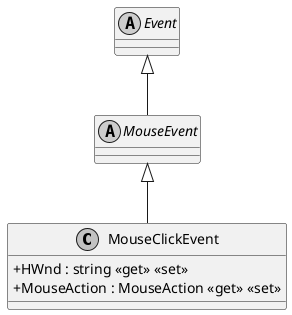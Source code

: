 @startuml
skinparam monochrome true
skinparam classAttributeIconSize 0

class MouseClickEvent {
    + HWnd : string <<get>> <<set>>
    + MouseAction : MouseAction <<get>> <<set>>
}
abstract class MouseEvent
abstract class Event
MouseEvent <|-- MouseClickEvent
Event <|-- MouseEvent

@enduml
